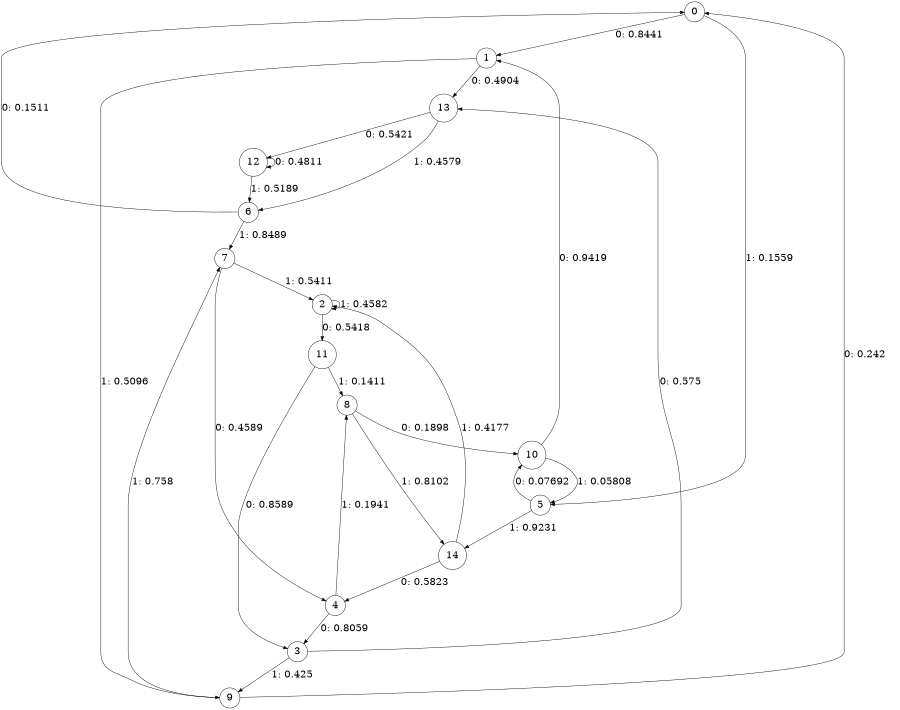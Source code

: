 digraph "ch11randomL4" {
size = "6,8.5";
ratio = "fill";
node [shape = circle];
node [fontsize = 24];
edge [fontsize = 24];
0 -> 1 [label = "0: 0.8441   "];
0 -> 5 [label = "1: 0.1559   "];
1 -> 13 [label = "0: 0.4904   "];
1 -> 9 [label = "1: 0.5096   "];
2 -> 11 [label = "0: 0.5418   "];
2 -> 2 [label = "1: 0.4582   "];
3 -> 13 [label = "0: 0.575    "];
3 -> 9 [label = "1: 0.425    "];
4 -> 3 [label = "0: 0.8059   "];
4 -> 8 [label = "1: 0.1941   "];
5 -> 10 [label = "0: 0.07692  "];
5 -> 14 [label = "1: 0.9231   "];
6 -> 0 [label = "0: 0.1511   "];
6 -> 7 [label = "1: 0.8489   "];
7 -> 4 [label = "0: 0.4589   "];
7 -> 2 [label = "1: 0.5411   "];
8 -> 10 [label = "0: 0.1898   "];
8 -> 14 [label = "1: 0.8102   "];
9 -> 0 [label = "0: 0.242    "];
9 -> 7 [label = "1: 0.758    "];
10 -> 1 [label = "0: 0.9419   "];
10 -> 5 [label = "1: 0.05808  "];
11 -> 3 [label = "0: 0.8589   "];
11 -> 8 [label = "1: 0.1411   "];
12 -> 12 [label = "0: 0.4811   "];
12 -> 6 [label = "1: 0.5189   "];
13 -> 12 [label = "0: 0.5421   "];
13 -> 6 [label = "1: 0.4579   "];
14 -> 4 [label = "0: 0.5823   "];
14 -> 2 [label = "1: 0.4177   "];
}